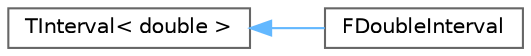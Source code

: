 digraph "Graphical Class Hierarchy"
{
 // INTERACTIVE_SVG=YES
 // LATEX_PDF_SIZE
  bgcolor="transparent";
  edge [fontname=Helvetica,fontsize=10,labelfontname=Helvetica,labelfontsize=10];
  node [fontname=Helvetica,fontsize=10,shape=box,height=0.2,width=0.4];
  rankdir="LR";
  Node0 [id="Node000000",label="TInterval\< double \>",height=0.2,width=0.4,color="grey40", fillcolor="white", style="filled",URL="$d7/de1/structTInterval.html",tooltip=" "];
  Node0 -> Node1 [id="edge6350_Node000000_Node000001",dir="back",color="steelblue1",style="solid",tooltip=" "];
  Node1 [id="Node000001",label="FDoubleInterval",height=0.2,width=0.4,color="grey40", fillcolor="white", style="filled",URL="$d3/dab/structFDoubleInterval.html",tooltip=" "];
}
